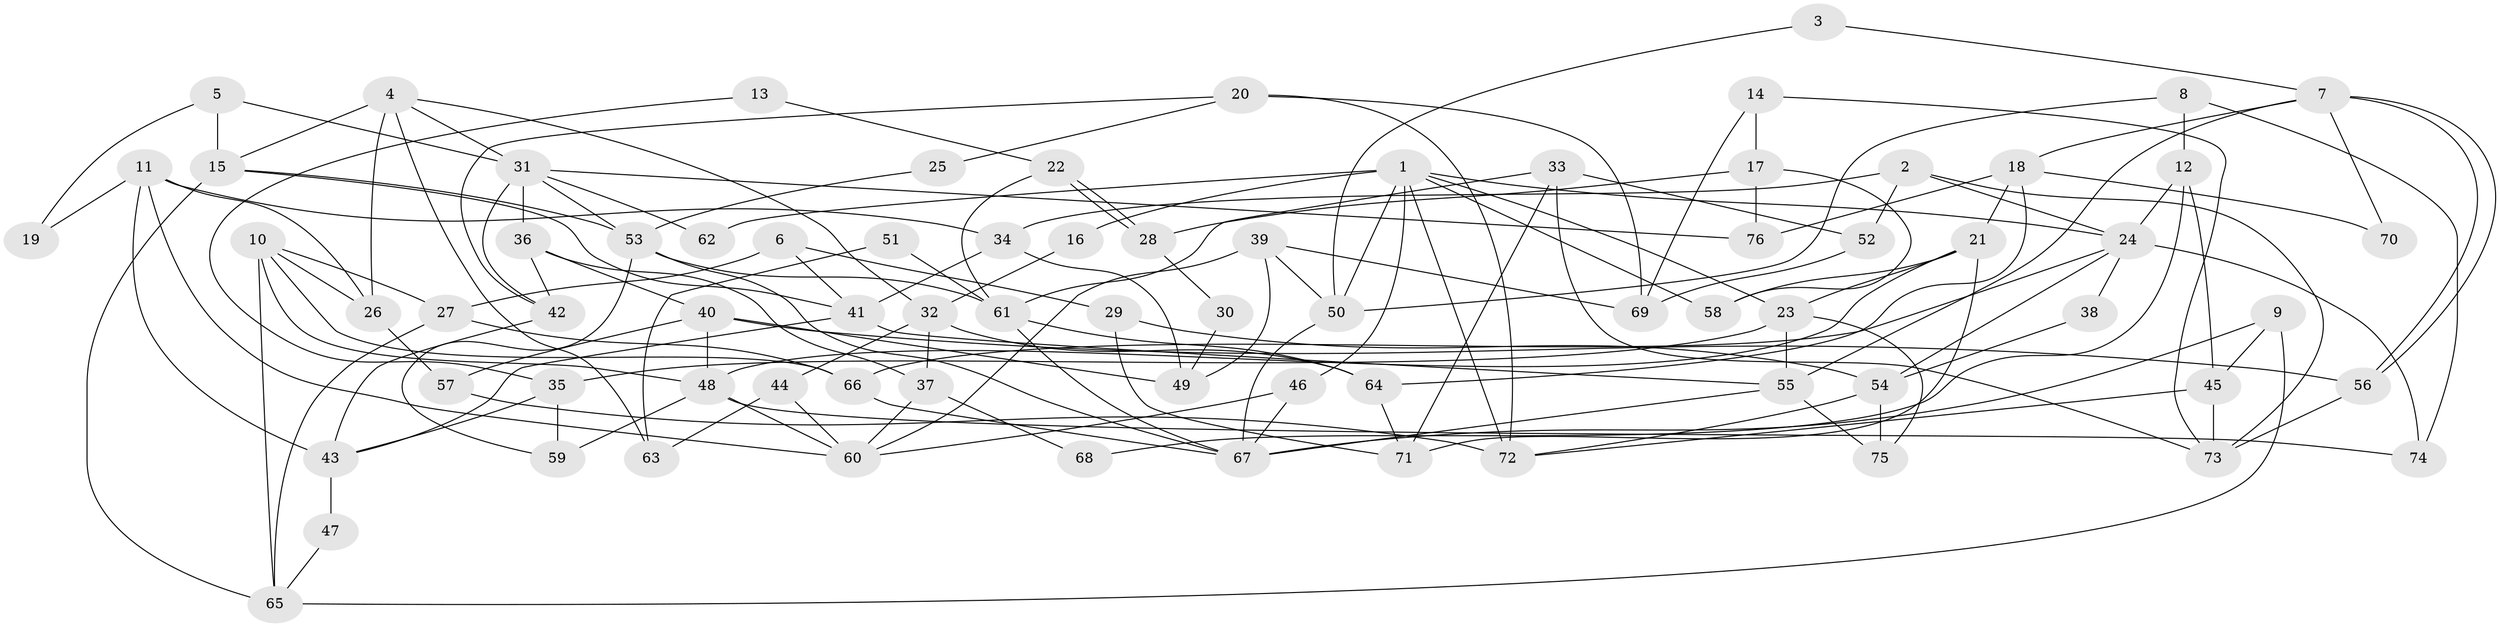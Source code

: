// Generated by graph-tools (version 1.1) at 2025/02/03/09/25 03:02:01]
// undirected, 76 vertices, 152 edges
graph export_dot {
graph [start="1"]
  node [color=gray90,style=filled];
  1;
  2;
  3;
  4;
  5;
  6;
  7;
  8;
  9;
  10;
  11;
  12;
  13;
  14;
  15;
  16;
  17;
  18;
  19;
  20;
  21;
  22;
  23;
  24;
  25;
  26;
  27;
  28;
  29;
  30;
  31;
  32;
  33;
  34;
  35;
  36;
  37;
  38;
  39;
  40;
  41;
  42;
  43;
  44;
  45;
  46;
  47;
  48;
  49;
  50;
  51;
  52;
  53;
  54;
  55;
  56;
  57;
  58;
  59;
  60;
  61;
  62;
  63;
  64;
  65;
  66;
  67;
  68;
  69;
  70;
  71;
  72;
  73;
  74;
  75;
  76;
  1 -- 72;
  1 -- 24;
  1 -- 16;
  1 -- 23;
  1 -- 46;
  1 -- 50;
  1 -- 58;
  1 -- 62;
  2 -- 52;
  2 -- 34;
  2 -- 24;
  2 -- 73;
  3 -- 7;
  3 -- 50;
  4 -- 31;
  4 -- 26;
  4 -- 15;
  4 -- 32;
  4 -- 63;
  5 -- 15;
  5 -- 31;
  5 -- 19;
  6 -- 41;
  6 -- 29;
  6 -- 27;
  7 -- 56;
  7 -- 56;
  7 -- 55;
  7 -- 18;
  7 -- 70;
  8 -- 74;
  8 -- 50;
  8 -- 12;
  9 -- 67;
  9 -- 45;
  9 -- 65;
  10 -- 27;
  10 -- 66;
  10 -- 26;
  10 -- 48;
  10 -- 65;
  11 -- 60;
  11 -- 43;
  11 -- 19;
  11 -- 26;
  11 -- 34;
  12 -- 45;
  12 -- 24;
  12 -- 68;
  13 -- 35;
  13 -- 22;
  14 -- 17;
  14 -- 69;
  14 -- 73;
  15 -- 65;
  15 -- 41;
  15 -- 53;
  16 -- 32;
  17 -- 58;
  17 -- 76;
  17 -- 28;
  18 -- 21;
  18 -- 64;
  18 -- 70;
  18 -- 76;
  20 -- 42;
  20 -- 72;
  20 -- 25;
  20 -- 69;
  21 -- 71;
  21 -- 48;
  21 -- 23;
  21 -- 58;
  22 -- 28;
  22 -- 28;
  22 -- 61;
  23 -- 35;
  23 -- 55;
  23 -- 75;
  24 -- 38;
  24 -- 54;
  24 -- 66;
  24 -- 74;
  25 -- 53;
  26 -- 57;
  27 -- 65;
  27 -- 66;
  28 -- 30;
  29 -- 71;
  29 -- 54;
  30 -- 49;
  31 -- 53;
  31 -- 36;
  31 -- 42;
  31 -- 62;
  31 -- 76;
  32 -- 64;
  32 -- 37;
  32 -- 44;
  33 -- 73;
  33 -- 61;
  33 -- 52;
  33 -- 71;
  34 -- 41;
  34 -- 49;
  35 -- 43;
  35 -- 59;
  36 -- 40;
  36 -- 37;
  36 -- 42;
  37 -- 60;
  37 -- 68;
  38 -- 54;
  39 -- 49;
  39 -- 50;
  39 -- 60;
  39 -- 69;
  40 -- 48;
  40 -- 56;
  40 -- 49;
  40 -- 57;
  41 -- 55;
  41 -- 43;
  42 -- 43;
  43 -- 47;
  44 -- 60;
  44 -- 63;
  45 -- 72;
  45 -- 73;
  46 -- 60;
  46 -- 67;
  47 -- 65;
  48 -- 59;
  48 -- 60;
  48 -- 74;
  50 -- 67;
  51 -- 61;
  51 -- 63;
  52 -- 69;
  53 -- 67;
  53 -- 59;
  53 -- 61;
  54 -- 75;
  54 -- 72;
  55 -- 67;
  55 -- 75;
  56 -- 73;
  57 -- 72;
  61 -- 67;
  61 -- 64;
  64 -- 71;
  66 -- 67;
}
